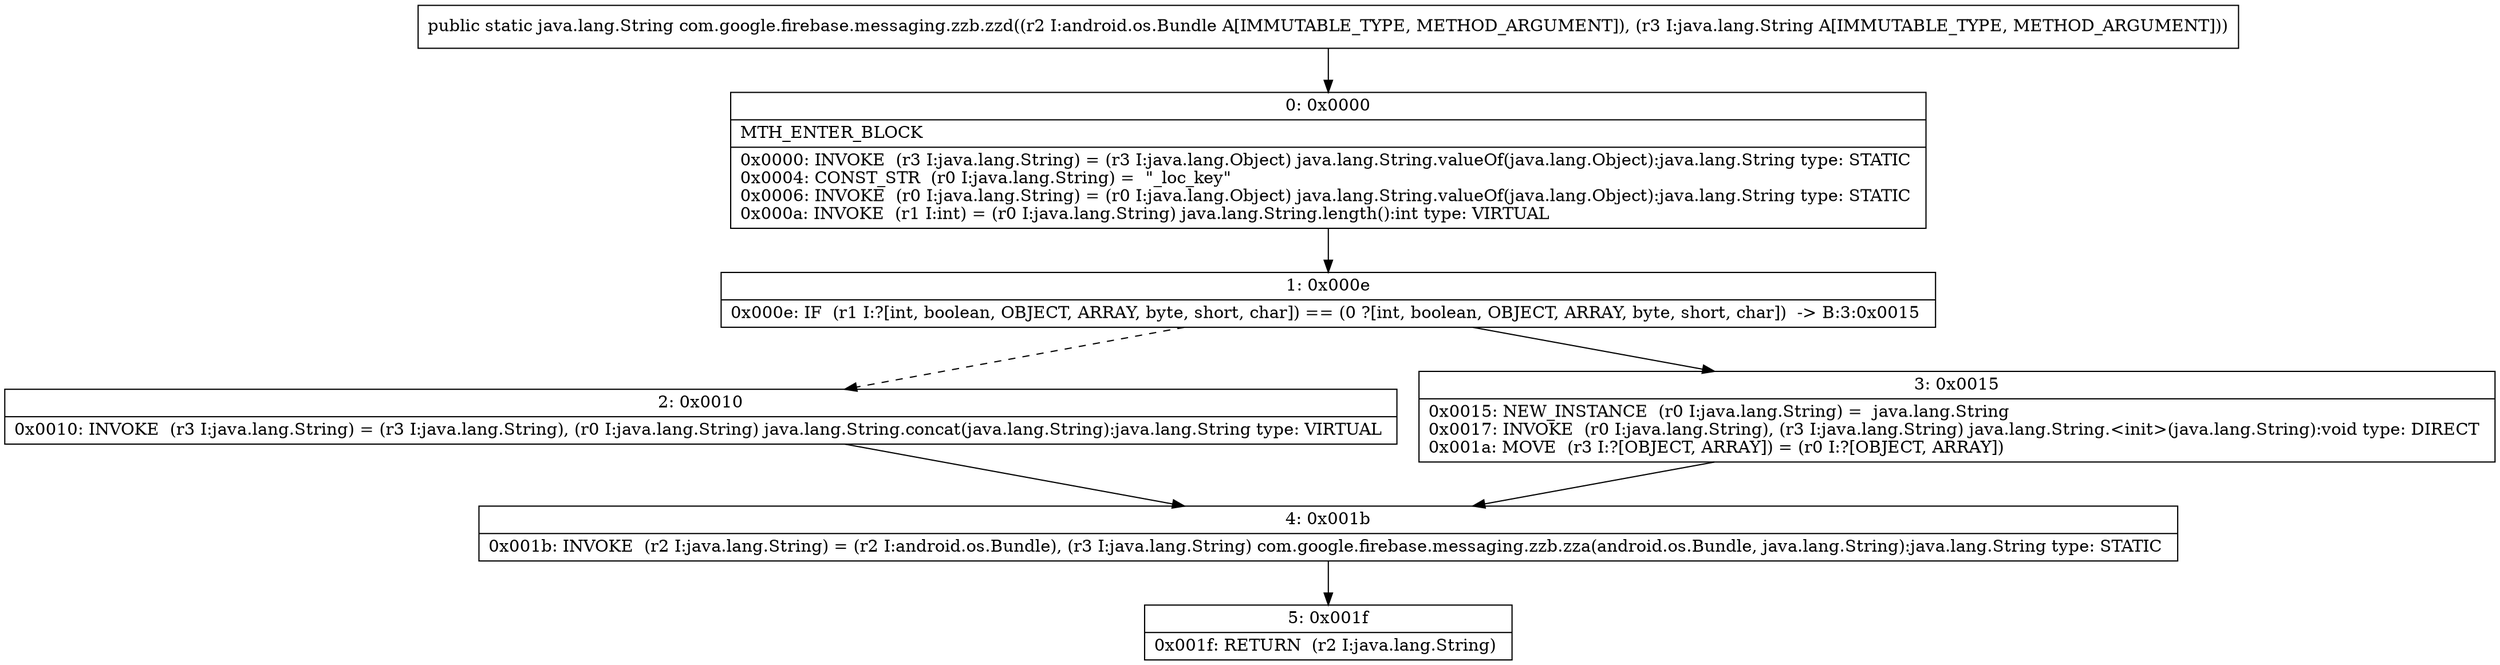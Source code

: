 digraph "CFG forcom.google.firebase.messaging.zzb.zzd(Landroid\/os\/Bundle;Ljava\/lang\/String;)Ljava\/lang\/String;" {
Node_0 [shape=record,label="{0\:\ 0x0000|MTH_ENTER_BLOCK\l|0x0000: INVOKE  (r3 I:java.lang.String) = (r3 I:java.lang.Object) java.lang.String.valueOf(java.lang.Object):java.lang.String type: STATIC \l0x0004: CONST_STR  (r0 I:java.lang.String) =  \"_loc_key\" \l0x0006: INVOKE  (r0 I:java.lang.String) = (r0 I:java.lang.Object) java.lang.String.valueOf(java.lang.Object):java.lang.String type: STATIC \l0x000a: INVOKE  (r1 I:int) = (r0 I:java.lang.String) java.lang.String.length():int type: VIRTUAL \l}"];
Node_1 [shape=record,label="{1\:\ 0x000e|0x000e: IF  (r1 I:?[int, boolean, OBJECT, ARRAY, byte, short, char]) == (0 ?[int, boolean, OBJECT, ARRAY, byte, short, char])  \-\> B:3:0x0015 \l}"];
Node_2 [shape=record,label="{2\:\ 0x0010|0x0010: INVOKE  (r3 I:java.lang.String) = (r3 I:java.lang.String), (r0 I:java.lang.String) java.lang.String.concat(java.lang.String):java.lang.String type: VIRTUAL \l}"];
Node_3 [shape=record,label="{3\:\ 0x0015|0x0015: NEW_INSTANCE  (r0 I:java.lang.String) =  java.lang.String \l0x0017: INVOKE  (r0 I:java.lang.String), (r3 I:java.lang.String) java.lang.String.\<init\>(java.lang.String):void type: DIRECT \l0x001a: MOVE  (r3 I:?[OBJECT, ARRAY]) = (r0 I:?[OBJECT, ARRAY]) \l}"];
Node_4 [shape=record,label="{4\:\ 0x001b|0x001b: INVOKE  (r2 I:java.lang.String) = (r2 I:android.os.Bundle), (r3 I:java.lang.String) com.google.firebase.messaging.zzb.zza(android.os.Bundle, java.lang.String):java.lang.String type: STATIC \l}"];
Node_5 [shape=record,label="{5\:\ 0x001f|0x001f: RETURN  (r2 I:java.lang.String) \l}"];
MethodNode[shape=record,label="{public static java.lang.String com.google.firebase.messaging.zzb.zzd((r2 I:android.os.Bundle A[IMMUTABLE_TYPE, METHOD_ARGUMENT]), (r3 I:java.lang.String A[IMMUTABLE_TYPE, METHOD_ARGUMENT])) }"];
MethodNode -> Node_0;
Node_0 -> Node_1;
Node_1 -> Node_2[style=dashed];
Node_1 -> Node_3;
Node_2 -> Node_4;
Node_3 -> Node_4;
Node_4 -> Node_5;
}

